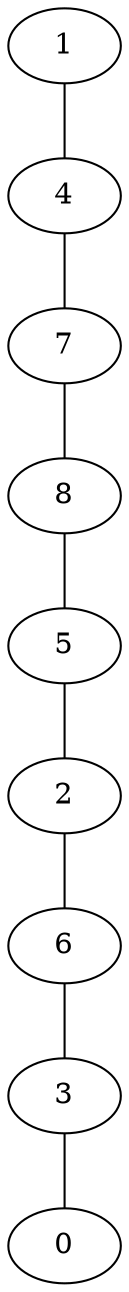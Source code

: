 graph dfs
{
1 [fillcolor = white, style = filled];
4 [fillcolor = white, style = filled];
7 [fillcolor = white, style = filled];
8 [fillcolor = white, style = filled];
5 [fillcolor = white, style = filled];
2 [fillcolor = white, style = filled];
6 [fillcolor = white, style = filled];
3 [fillcolor = white, style = filled];
0 [fillcolor = white, style = filled];
1 -- 4;
4 -- 7;
7 -- 8;
8 -- 5;
5 -- 2;
2 -- 6;
6 -- 3;
3 -- 0;
}